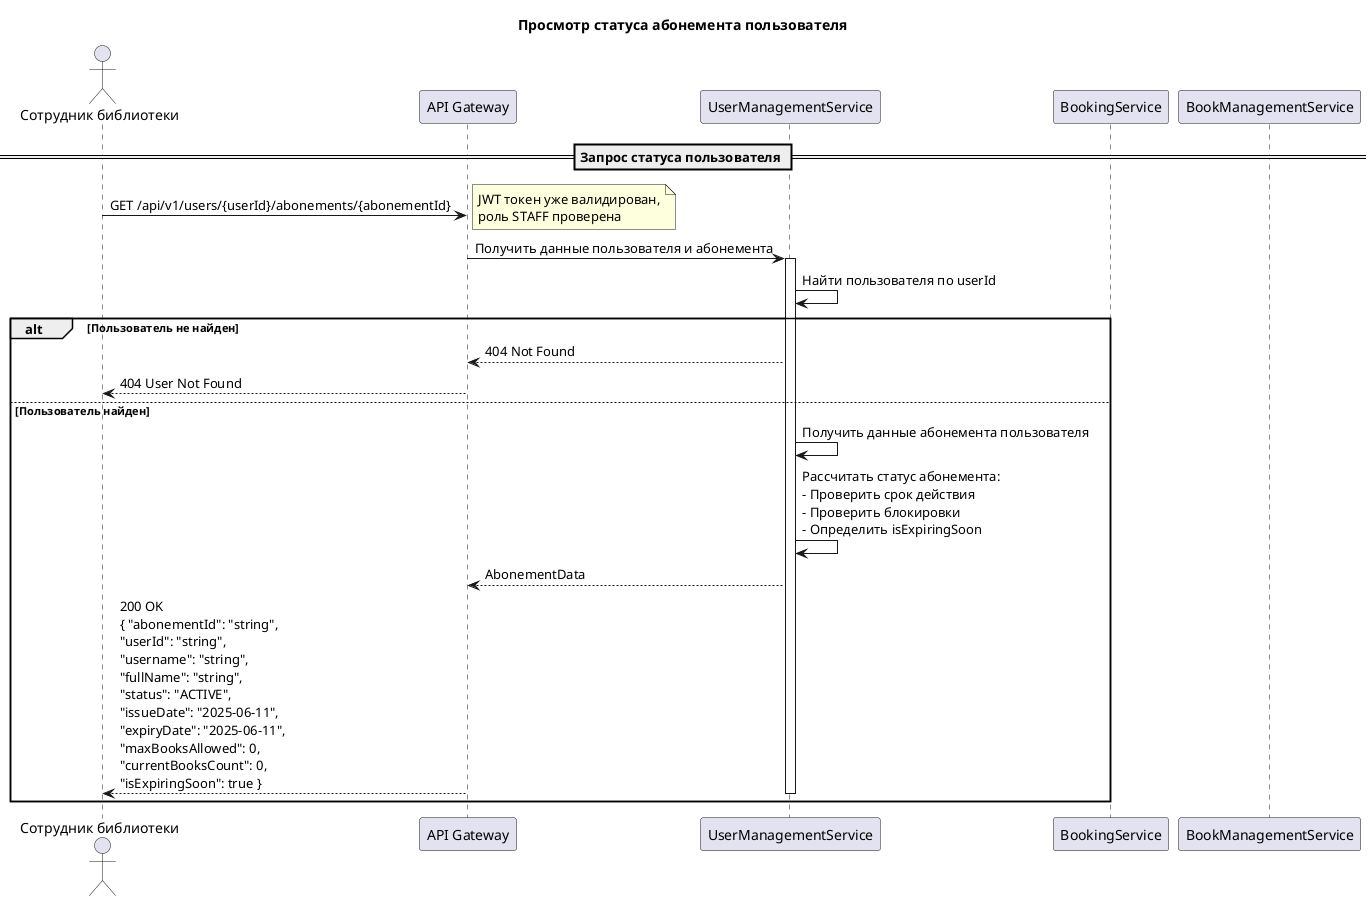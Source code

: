 @startuml View User Abonement Status Sequence Diagram

title Просмотр статуса абонемента пользователя

actor "Сотрудник библиотеки" as Staff
participant "API Gateway" as Gateway
participant "UserManagementService" as UMS
participant "BookingService" as Booking
participant "BookManagementService" as BMS

== Запрос статуса пользователя ==
Staff -> Gateway: GET /api/v1/users/{userId}/abonements/{abonementId}
note right: JWT токен уже валидирован,\nроль STAFF проверена

Gateway -> UMS: Получить данные пользователя и абонемента
activate UMS
UMS -> UMS: Найти пользователя по userId
alt Пользователь не найден
    UMS --> Gateway: 404 Not Found
    Gateway --> Staff: 404 User Not Found
else Пользователь найден
    UMS -> UMS: Получить данные абонемента пользователя
    UMS -> UMS: Рассчитать статус абонемента:\n- Проверить срок действия\n- Проверить блокировки\n- Определить isExpiringSoon
    UMS --> Gateway: AbonementData
    Gateway --> Staff: 200 OK\n{ "abonementId": "string", \n"userId": "string", \n"username": "string", \n"fullName": "string", \n"status": "ACTIVE", \n"issueDate": "2025-06-11", \n"expiryDate": "2025-06-11", \n"maxBooksAllowed": 0, \n"currentBooksCount": 0, \n"isExpiringSoon": true }
    deactivate UMS
end
@enduml
